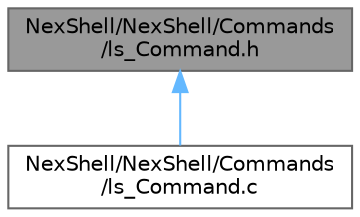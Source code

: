 digraph "NexShell/NexShell/Commands/ls_Command.h"
{
 // LATEX_PDF_SIZE
  bgcolor="transparent";
  edge [fontname=Helvetica,fontsize=10,labelfontname=Helvetica,labelfontsize=10];
  node [fontname=Helvetica,fontsize=10,shape=box,height=0.2,width=0.4];
  Node1 [id="Node000001",label="NexShell/NexShell/Commands\l/ls_Command.h",height=0.2,width=0.4,color="gray40", fillcolor="grey60", style="filled", fontcolor="black",tooltip=" "];
  Node1 -> Node2 [id="edge1_Node000001_Node000002",dir="back",color="steelblue1",style="solid",tooltip=" "];
  Node2 [id="Node000002",label="NexShell/NexShell/Commands\l/ls_Command.c",height=0.2,width=0.4,color="grey40", fillcolor="white", style="filled",URL="$ls___command_8c_source.html",tooltip=" "];
}
